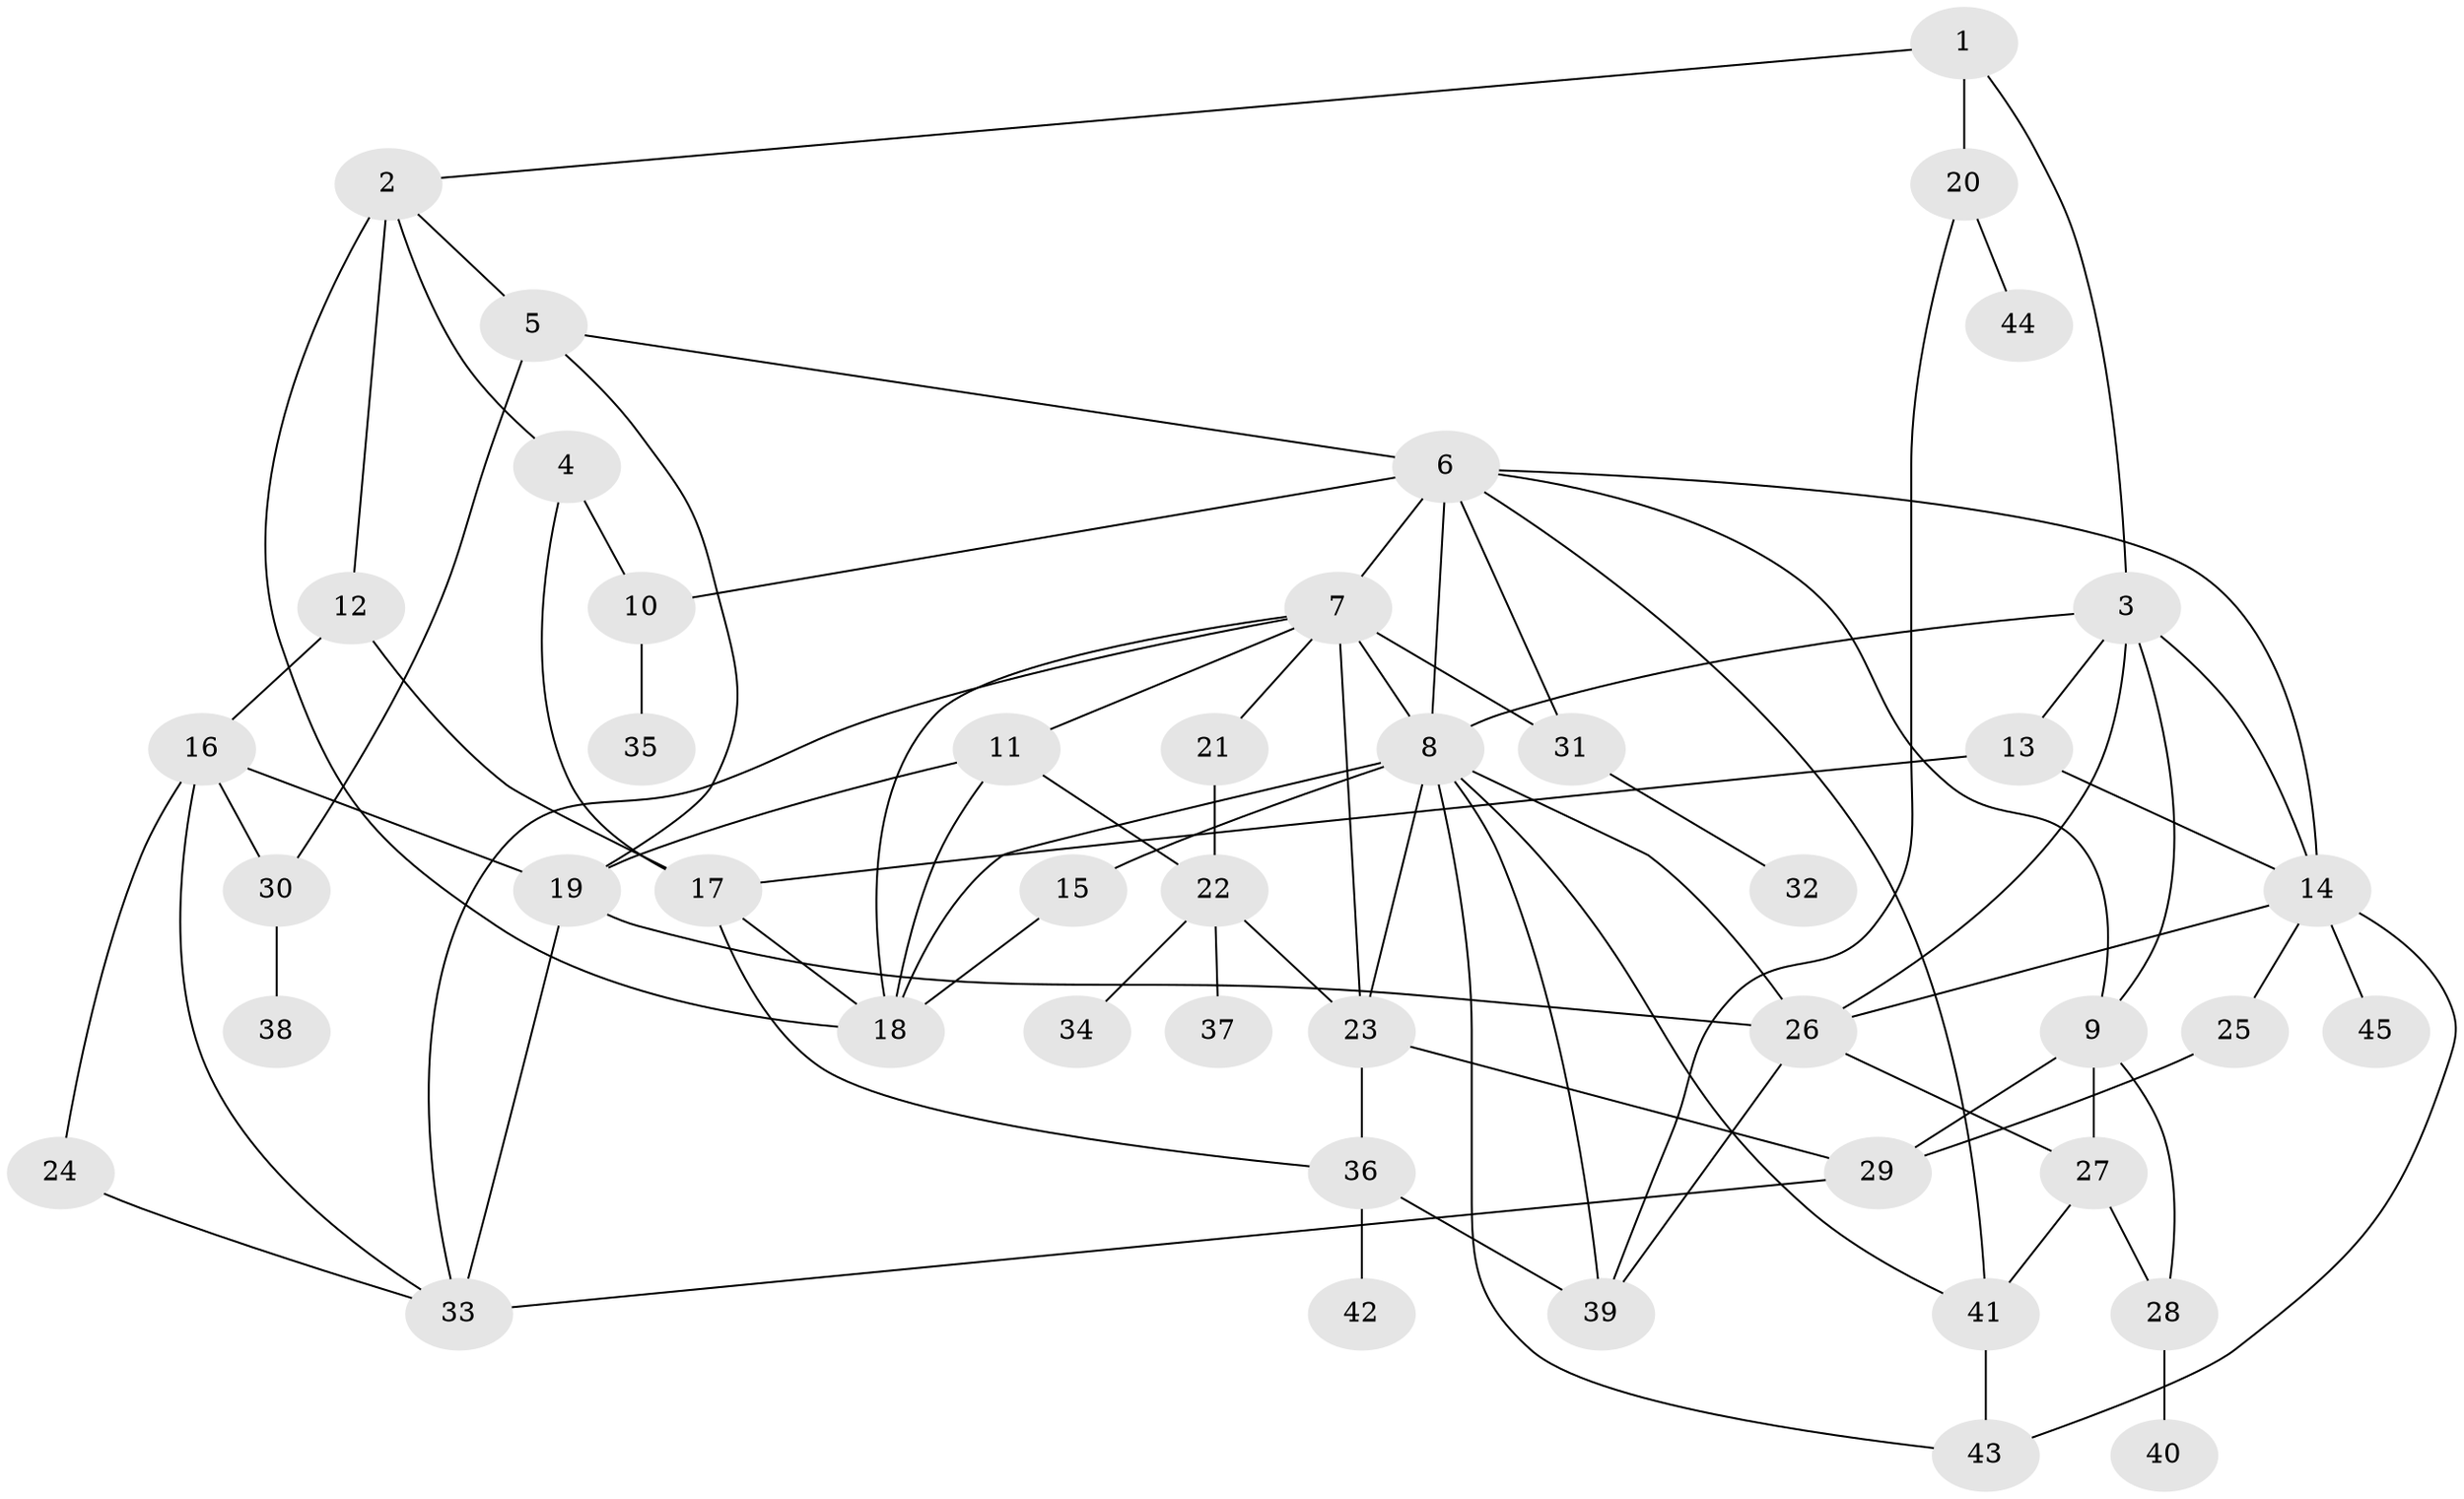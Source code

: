 // original degree distribution, {4: 0.2, 7: 0.044444444444444446, 5: 0.07777777777777778, 6: 0.03333333333333333, 3: 0.24444444444444444, 1: 0.25555555555555554, 2: 0.14444444444444443}
// Generated by graph-tools (version 1.1) at 2025/34/03/09/25 02:34:03]
// undirected, 45 vertices, 83 edges
graph export_dot {
graph [start="1"]
  node [color=gray90,style=filled];
  1;
  2;
  3;
  4;
  5;
  6;
  7;
  8;
  9;
  10;
  11;
  12;
  13;
  14;
  15;
  16;
  17;
  18;
  19;
  20;
  21;
  22;
  23;
  24;
  25;
  26;
  27;
  28;
  29;
  30;
  31;
  32;
  33;
  34;
  35;
  36;
  37;
  38;
  39;
  40;
  41;
  42;
  43;
  44;
  45;
  1 -- 2 [weight=1.0];
  1 -- 3 [weight=1.0];
  1 -- 20 [weight=1.0];
  2 -- 4 [weight=1.0];
  2 -- 5 [weight=1.0];
  2 -- 12 [weight=1.0];
  2 -- 18 [weight=2.0];
  3 -- 8 [weight=1.0];
  3 -- 9 [weight=1.0];
  3 -- 13 [weight=1.0];
  3 -- 14 [weight=1.0];
  3 -- 26 [weight=1.0];
  4 -- 10 [weight=1.0];
  4 -- 17 [weight=1.0];
  5 -- 6 [weight=1.0];
  5 -- 19 [weight=1.0];
  5 -- 30 [weight=2.0];
  6 -- 7 [weight=2.0];
  6 -- 8 [weight=1.0];
  6 -- 9 [weight=1.0];
  6 -- 10 [weight=1.0];
  6 -- 14 [weight=1.0];
  6 -- 31 [weight=1.0];
  6 -- 41 [weight=1.0];
  7 -- 8 [weight=2.0];
  7 -- 11 [weight=1.0];
  7 -- 18 [weight=1.0];
  7 -- 21 [weight=1.0];
  7 -- 23 [weight=1.0];
  7 -- 31 [weight=2.0];
  7 -- 33 [weight=1.0];
  8 -- 15 [weight=3.0];
  8 -- 18 [weight=1.0];
  8 -- 23 [weight=1.0];
  8 -- 26 [weight=1.0];
  8 -- 39 [weight=1.0];
  8 -- 41 [weight=1.0];
  8 -- 43 [weight=1.0];
  9 -- 27 [weight=1.0];
  9 -- 28 [weight=1.0];
  9 -- 29 [weight=1.0];
  10 -- 35 [weight=1.0];
  11 -- 18 [weight=3.0];
  11 -- 19 [weight=1.0];
  11 -- 22 [weight=1.0];
  12 -- 16 [weight=1.0];
  12 -- 17 [weight=1.0];
  13 -- 14 [weight=1.0];
  13 -- 17 [weight=1.0];
  14 -- 25 [weight=1.0];
  14 -- 26 [weight=1.0];
  14 -- 43 [weight=1.0];
  14 -- 45 [weight=1.0];
  15 -- 18 [weight=1.0];
  16 -- 19 [weight=1.0];
  16 -- 24 [weight=1.0];
  16 -- 30 [weight=1.0];
  16 -- 33 [weight=1.0];
  17 -- 18 [weight=1.0];
  17 -- 36 [weight=1.0];
  19 -- 26 [weight=3.0];
  19 -- 33 [weight=1.0];
  20 -- 39 [weight=1.0];
  20 -- 44 [weight=1.0];
  21 -- 22 [weight=1.0];
  22 -- 23 [weight=1.0];
  22 -- 34 [weight=1.0];
  22 -- 37 [weight=1.0];
  23 -- 29 [weight=1.0];
  23 -- 36 [weight=1.0];
  24 -- 33 [weight=1.0];
  25 -- 29 [weight=1.0];
  26 -- 27 [weight=2.0];
  26 -- 39 [weight=1.0];
  27 -- 28 [weight=1.0];
  27 -- 41 [weight=1.0];
  28 -- 40 [weight=1.0];
  29 -- 33 [weight=1.0];
  30 -- 38 [weight=1.0];
  31 -- 32 [weight=1.0];
  36 -- 39 [weight=1.0];
  36 -- 42 [weight=1.0];
  41 -- 43 [weight=1.0];
}
